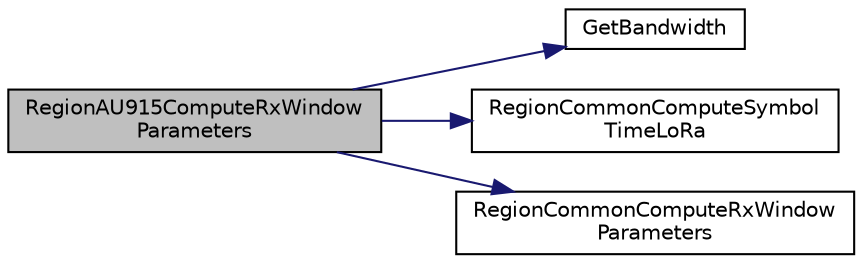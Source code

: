 digraph "RegionAU915ComputeRxWindowParameters"
{
  edge [fontname="Helvetica",fontsize="10",labelfontname="Helvetica",labelfontsize="10"];
  node [fontname="Helvetica",fontsize="10",shape=record];
  rankdir="LR";
  Node25 [label="RegionAU915ComputeRxWindow\lParameters",height=0.2,width=0.4,color="black", fillcolor="grey75", style="filled", fontcolor="black"];
  Node25 -> Node26 [color="midnightblue",fontsize="10",style="solid"];
  Node26 [label="GetBandwidth",height=0.2,width=0.4,color="black", fillcolor="white", style="filled",URL="$_region_a_u915_8c.html#afbe81e6d36760141722791d216d4ac60"];
  Node25 -> Node27 [color="midnightblue",fontsize="10",style="solid"];
  Node27 [label="RegionCommonComputeSymbol\lTimeLoRa",height=0.2,width=0.4,color="black", fillcolor="white", style="filled",URL="$group___r_e_g_i_o_n_c_o_m_m_o_n.html#ga79ed8b6555b68276d3c9ff2626b20fc8",tooltip="Computes the symbol time for LoRa modulation. "];
  Node25 -> Node28 [color="midnightblue",fontsize="10",style="solid"];
  Node28 [label="RegionCommonComputeRxWindow\lParameters",height=0.2,width=0.4,color="black", fillcolor="white", style="filled",URL="$group___r_e_g_i_o_n_c_o_m_m_o_n.html#gaba7114d0ca01f04933710feb13646138",tooltip="Computes the RX window timeout and the RX window offset. "];
}
